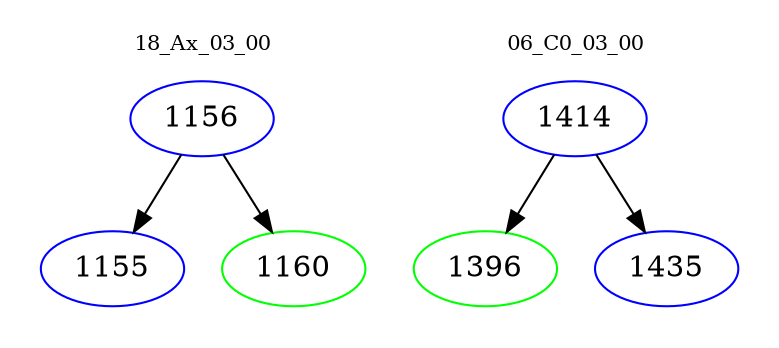 digraph{
subgraph cluster_0 {
color = white
label = "18_Ax_03_00";
fontsize=10;
T0_1156 [label="1156", color="blue"]
T0_1156 -> T0_1155 [color="black"]
T0_1155 [label="1155", color="blue"]
T0_1156 -> T0_1160 [color="black"]
T0_1160 [label="1160", color="green"]
}
subgraph cluster_1 {
color = white
label = "06_C0_03_00";
fontsize=10;
T1_1414 [label="1414", color="blue"]
T1_1414 -> T1_1396 [color="black"]
T1_1396 [label="1396", color="green"]
T1_1414 -> T1_1435 [color="black"]
T1_1435 [label="1435", color="blue"]
}
}
